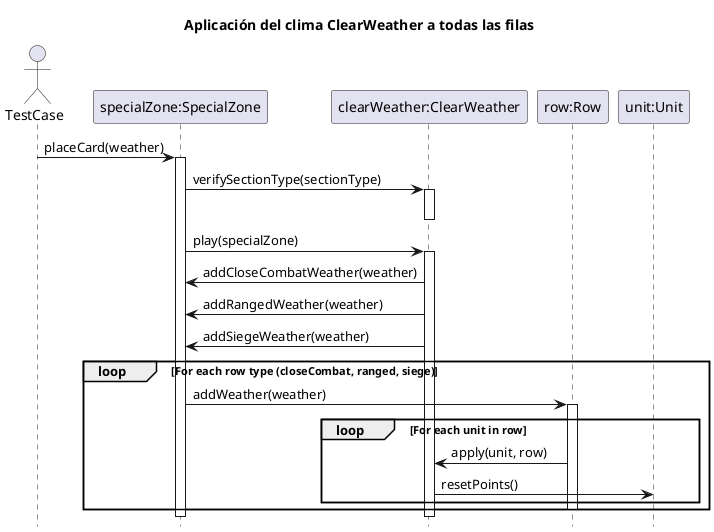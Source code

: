 @startuml

hide footbox
title Aplicación del clima ClearWeather a todas las filas

actor TestCase

participant "specialZone:SpecialZone" as specialZone
participant "clearWeather:ClearWeather" as weather
participant "row:Row" as row
participant "unit:Unit" as unit

TestCase -> specialZone: placeCard(weather)
    activate specialZone
    specialZone -> weather: verifySectionType(sectionType)
        activate weather
        deactivate weather
    specialZone -> weather: play(specialZone)
        activate weather
        weather -> specialZone: addCloseCombatWeather(weather)
        weather -> specialZone: addRangedWeather(weather)
        weather -> specialZone: addSiegeWeather(weather)
        loop For each row type (closeCombat, ranged, siege)
            specialZone -> row: addWeather(weather)
                activate row
                loop For each unit in row
                    row -> weather: apply(unit, row)
                        weather -> unit: resetPoints()
                end
                deactivate row
        end
        deactivate weather
    deactivate specialZone

@enduml
